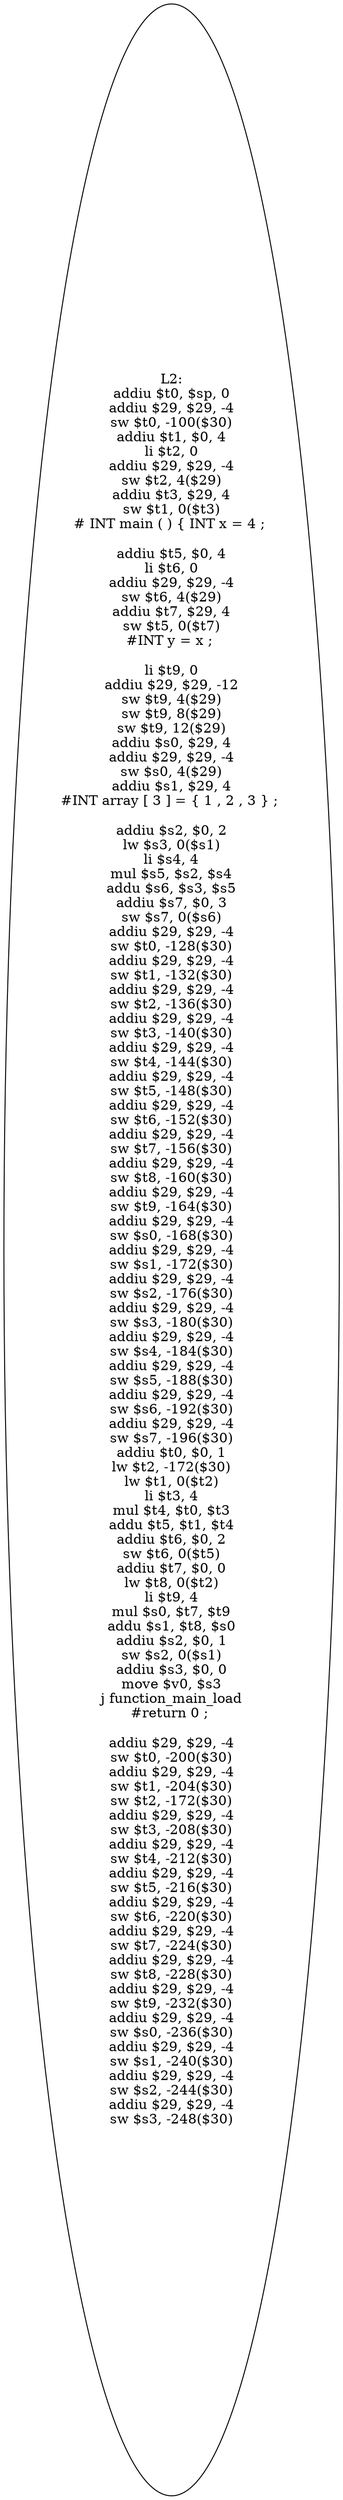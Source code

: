 digraph AST {
  "125702257351104" [label="L2:
addiu $t0, $sp, 0
addiu $29, $29, -4
sw $t0, -100($30)
addiu $t1, $0, 4
li $t2, 0
addiu $29, $29, -4
sw $t2, 4($29)
addiu $t3, $29, 4
sw $t1, 0($t3)
# INT main ( ) { INT x = 4 ; 

addiu $t5, $0, 4
li $t6, 0
addiu $29, $29, -4
sw $t6, 4($29)
addiu $t7, $29, 4
sw $t5, 0($t7)
#INT y = x ; 

li $t9, 0
addiu $29, $29, -12
sw $t9, 4($29)
sw $t9, 8($29)
sw $t9, 12($29)
addiu $s0, $29, 4
addiu $29, $29, -4
sw $s0, 4($29)
addiu $s1, $29, 4
#INT array [ 3 ] = { 1 , 2 , 3 } ; 

addiu $s2, $0, 2
lw $s3, 0($s1)
li $s4, 4
mul $s5, $s2, $s4
addu $s6, $s3, $s5
addiu $s7, $0, 3
sw $s7, 0($s6)
addiu $29, $29, -4
sw $t0, -128($30)
addiu $29, $29, -4
sw $t1, -132($30)
addiu $29, $29, -4
sw $t2, -136($30)
addiu $29, $29, -4
sw $t3, -140($30)
addiu $29, $29, -4
sw $t4, -144($30)
addiu $29, $29, -4
sw $t5, -148($30)
addiu $29, $29, -4
sw $t6, -152($30)
addiu $29, $29, -4
sw $t7, -156($30)
addiu $29, $29, -4
sw $t8, -160($30)
addiu $29, $29, -4
sw $t9, -164($30)
addiu $29, $29, -4
sw $s0, -168($30)
addiu $29, $29, -4
sw $s1, -172($30)
addiu $29, $29, -4
sw $s2, -176($30)
addiu $29, $29, -4
sw $s3, -180($30)
addiu $29, $29, -4
sw $s4, -184($30)
addiu $29, $29, -4
sw $s5, -188($30)
addiu $29, $29, -4
sw $s6, -192($30)
addiu $29, $29, -4
sw $s7, -196($30)
addiu $t0, $0, 1
lw $t2, -172($30)
lw $t1, 0($t2)
li $t3, 4
mul $t4, $t0, $t3
addu $t5, $t1, $t4
addiu $t6, $0, 2
sw $t6, 0($t5)
addiu $t7, $0, 0
lw $t8, 0($t2)
li $t9, 4
mul $s0, $t7, $t9
addu $s1, $t8, $s0
addiu $s2, $0, 1
sw $s2, 0($s1)
addiu $s3, $0, 0
move $v0, $s3
j function_main_load
#return 0 ; 

addiu $29, $29, -4
sw $t0, -200($30)
addiu $29, $29, -4
sw $t1, -204($30)
sw $t2, -172($30)
addiu $29, $29, -4
sw $t3, -208($30)
addiu $29, $29, -4
sw $t4, -212($30)
addiu $29, $29, -4
sw $t5, -216($30)
addiu $29, $29, -4
sw $t6, -220($30)
addiu $29, $29, -4
sw $t7, -224($30)
addiu $29, $29, -4
sw $t8, -228($30)
addiu $29, $29, -4
sw $t9, -232($30)
addiu $29, $29, -4
sw $s0, -236($30)
addiu $29, $29, -4
sw $s1, -240($30)
addiu $29, $29, -4
sw $s2, -244($30)
addiu $29, $29, -4
sw $s3, -248($30)
"];
}
